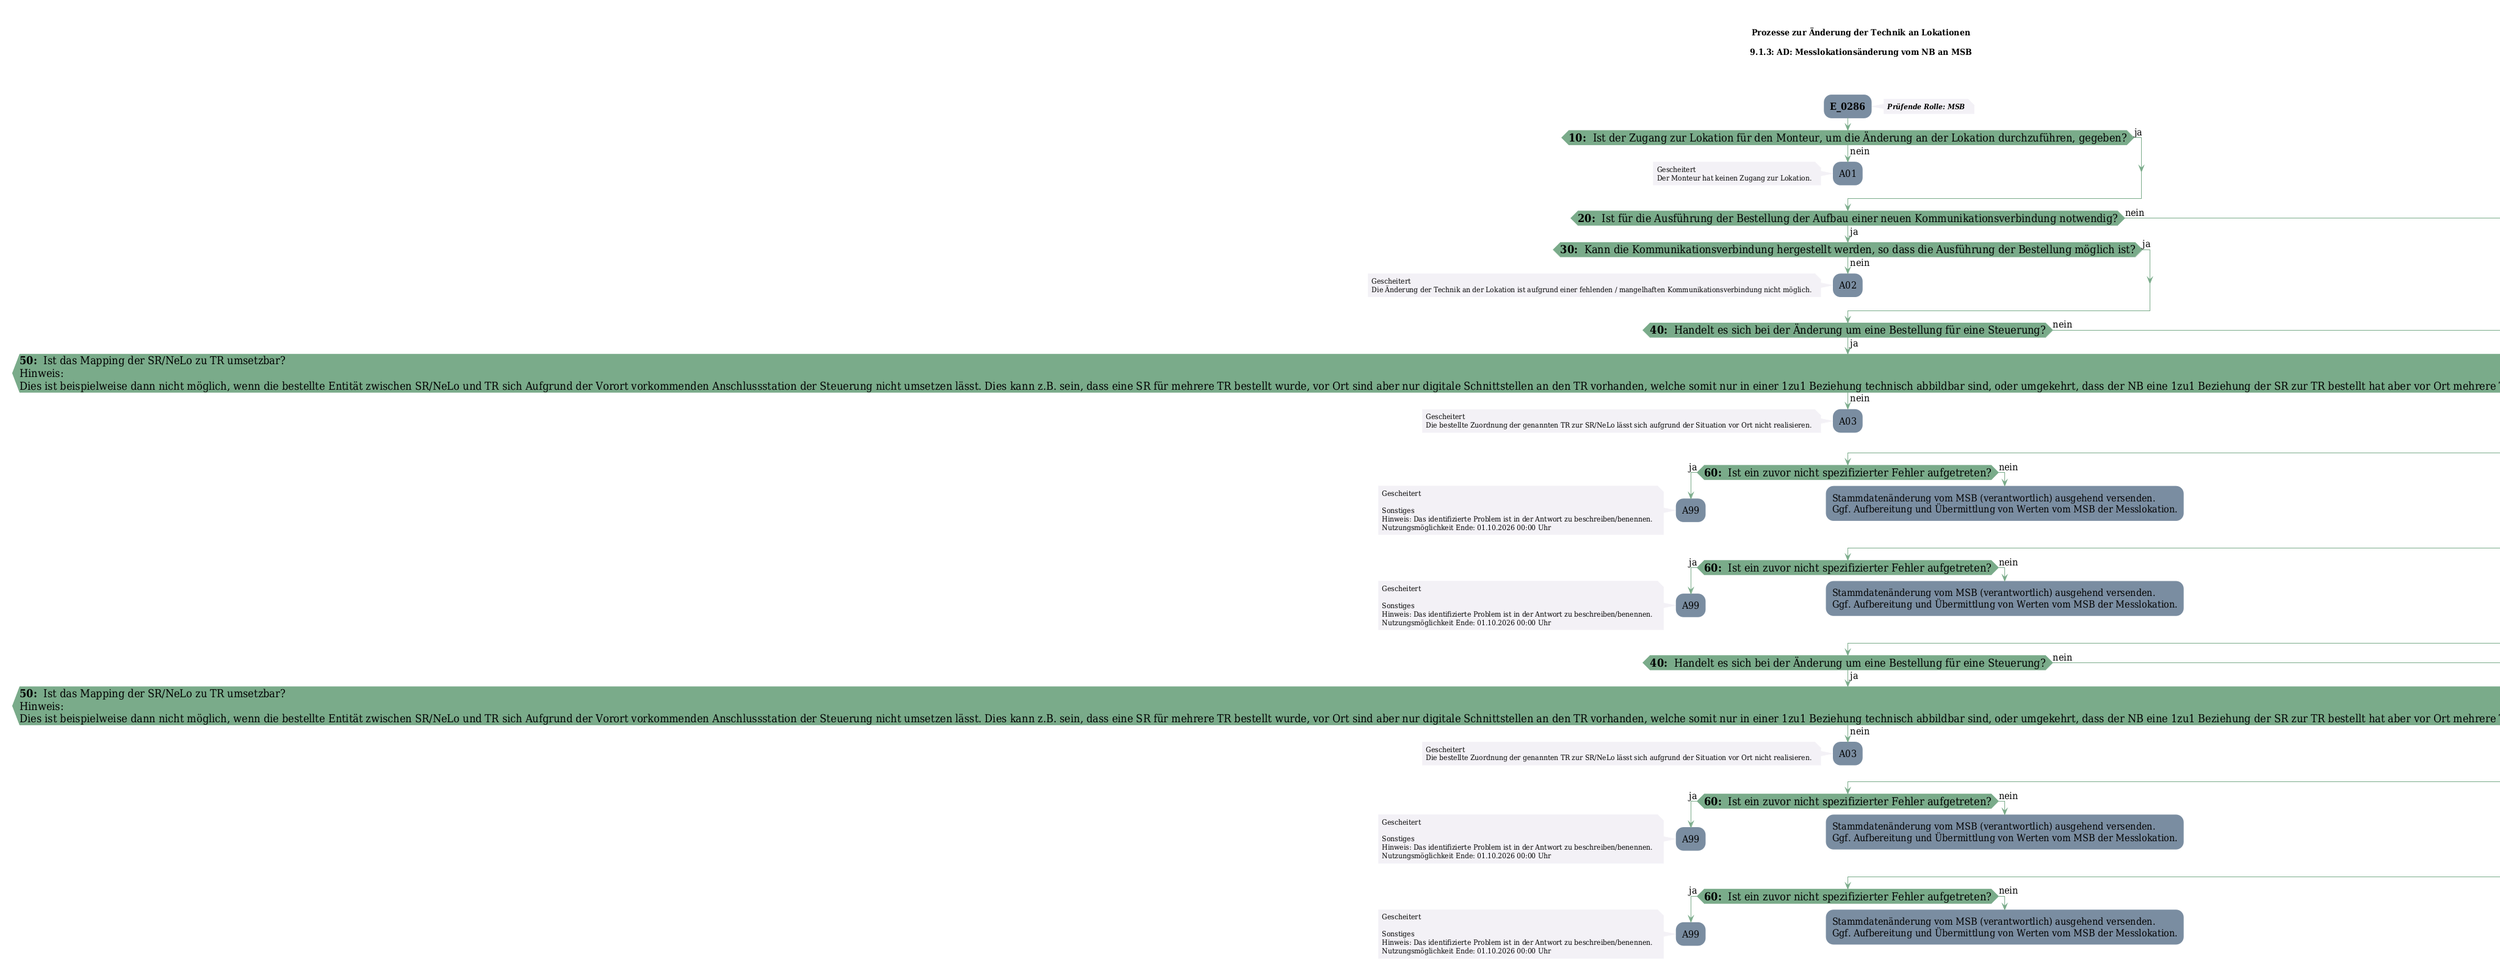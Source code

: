 @startuml
skinparam Shadowing false
skinparam NoteBorderColor #f3f1f6
skinparam NoteBackgroundColor #f3f1f6
skinparam NoteFontSize 12
skinparam ActivityBorderColor none
skinparam ActivityBackgroundColor #7a8da1
skinparam ActivityFontSize 16
skinparam ArrowColor #7aab8a
skinparam ArrowFontSize 16
skinparam ActivityDiamondBackgroundColor #7aab8a
skinparam ActivityDiamondBorderColor #7aab8a
skinparam ActivityDiamondFontSize 18
skinparam defaultFontName DejaVu Serif Condensed
skinparam ActivityEndColor #669580

header
<b>FV2210
2022-12-12
endheader

title
Prozesse zur Änderung der Technik an Lokationen

9.1.3: AD: Messlokationsänderung vom NB an MSB



end title
:<b>E_0286</b>;
note right
<b><i>Prüfende Rolle: MSB
end note

if (<b>10: </b> Ist der Zugang zur Lokation für den Monteur, um die Änderung an der Lokation durchzuführen, gegeben?) then (ja)
else (nein)
    :A01;
    note left
        Gescheitert
        Der Monteur hat keinen Zugang zur Lokation.
    endnote
    kill;
endif
if (<b>20: </b> Ist für die Ausführung der Bestellung der Aufbau einer neuen Kommunikationsverbindung notwendig?) then (ja)
    if (<b>30: </b> Kann die Kommunikationsverbindung hergestellt werden, so dass die Ausführung der Bestellung möglich ist?) then (ja)
    else (nein)
        :A02;
        note left
            Gescheitert
            Die Änderung der Technik an der Lokation ist aufgrund einer fehlenden / mangelhaften Kommunikationsverbindung nicht möglich.
        endnote
        kill;
    endif
    if (<b>40: </b> Handelt es sich bei der Änderung um eine Bestellung für eine Steuerung?) then (ja)
        if (<b>50: </b> Ist das Mapping der SR/NeLo zu TR umsetzbar?
Hinweis:
Dies ist beispielweise dann nicht möglich, wenn die bestellte Entität zwischen SR/NeLo und TR sich Aufgrund der Vorort vorkommenden Anschlussstation der Steuerung nicht umsetzen lässt. Dies kann z.B. sein, dass eine SR für mehrere TR bestellt wurde, vor Ort sind aber nur digitale Schnittstellen an den TR vorhanden, welche somit nur in einer 1zu1 Beziehung technisch abbildbar sind, oder umgekehrt, dass der NB eine 1zu1 Beziehung der SR zur TR bestellt hat aber vor Ort mehrere TR analog zu einer SR verdrahtet sind. Ebenso kann vorkommen, dass der Kunde ein Home Energy Management System (HEMS&#41; vor Ort hat und keine SR/TR Umsetzung möglich ist, sondern lediglich eine NeLo/TR (bzw. umgekehrt&#41;.) then (ja)
        else (nein)
            :A03;
            note left
                Gescheitert
                Die bestellte Zuordnung der genannten TR zur SR/NeLo lässt sich aufgrund der Situation vor Ort nicht realisieren.
            endnote
            kill;
        endif
        if (<b>60: </b> Ist ein zuvor nicht spezifizierter Fehler aufgetreten?) then (ja)
            :A99;
            note left
                Gescheitert
                
                Sonstiges
                Hinweis: Das identifizierte Problem ist in der Antwort zu beschreiben/benennen. 
                Nutzungsmöglichkeit Ende: 01.10.2026 00:00 Uhr
            endnote
            kill;
        else (nein)
            :Stammdatenänderung vom MSB (verantwortlich) ausgehend versenden.
Ggf. Aufbereitung und Übermittlung von Werten vom MSB der Messlokation.;
            kill;
        endif
    else (nein)
    endif
    if (<b>60: </b> Ist ein zuvor nicht spezifizierter Fehler aufgetreten?) then (ja)
        :A99;
        note left
            Gescheitert
            
            Sonstiges
            Hinweis: Das identifizierte Problem ist in der Antwort zu beschreiben/benennen. 
            Nutzungsmöglichkeit Ende: 01.10.2026 00:00 Uhr
        endnote
        kill;
    else (nein)
        :Stammdatenänderung vom MSB (verantwortlich) ausgehend versenden.
Ggf. Aufbereitung und Übermittlung von Werten vom MSB der Messlokation.;
        kill;
    endif
else (nein)
endif
if (<b>40: </b> Handelt es sich bei der Änderung um eine Bestellung für eine Steuerung?) then (ja)
    if (<b>50: </b> Ist das Mapping der SR/NeLo zu TR umsetzbar?
Hinweis:
Dies ist beispielweise dann nicht möglich, wenn die bestellte Entität zwischen SR/NeLo und TR sich Aufgrund der Vorort vorkommenden Anschlussstation der Steuerung nicht umsetzen lässt. Dies kann z.B. sein, dass eine SR für mehrere TR bestellt wurde, vor Ort sind aber nur digitale Schnittstellen an den TR vorhanden, welche somit nur in einer 1zu1 Beziehung technisch abbildbar sind, oder umgekehrt, dass der NB eine 1zu1 Beziehung der SR zur TR bestellt hat aber vor Ort mehrere TR analog zu einer SR verdrahtet sind. Ebenso kann vorkommen, dass der Kunde ein Home Energy Management System (HEMS&#41; vor Ort hat und keine SR/TR Umsetzung möglich ist, sondern lediglich eine NeLo/TR (bzw. umgekehrt&#41;.) then (ja)
    else (nein)
        :A03;
        note left
            Gescheitert
            Die bestellte Zuordnung der genannten TR zur SR/NeLo lässt sich aufgrund der Situation vor Ort nicht realisieren.
        endnote
        kill;
    endif
    if (<b>60: </b> Ist ein zuvor nicht spezifizierter Fehler aufgetreten?) then (ja)
        :A99;
        note left
            Gescheitert
            
            Sonstiges
            Hinweis: Das identifizierte Problem ist in der Antwort zu beschreiben/benennen. 
            Nutzungsmöglichkeit Ende: 01.10.2026 00:00 Uhr
        endnote
        kill;
    else (nein)
        :Stammdatenänderung vom MSB (verantwortlich) ausgehend versenden.
Ggf. Aufbereitung und Übermittlung von Werten vom MSB der Messlokation.;
        kill;
    endif
else (nein)
endif
if (<b>60: </b> Ist ein zuvor nicht spezifizierter Fehler aufgetreten?) then (ja)
    :A99;
    note left
        Gescheitert
        
        Sonstiges
        Hinweis: Das identifizierte Problem ist in der Antwort zu beschreiben/benennen. 
        Nutzungsmöglichkeit Ende: 01.10.2026 00:00 Uhr
    endnote
    kill;
else (nein)
    :Stammdatenänderung vom MSB (verantwortlich) ausgehend versenden.
Ggf. Aufbereitung und Übermittlung von Werten vom MSB der Messlokation.;
    kill;
endif

@enduml
